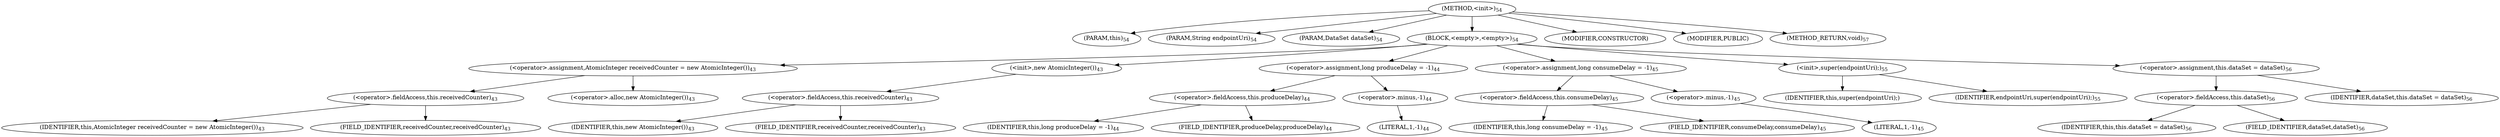 digraph "&lt;init&gt;" {  
"111" [label = <(METHOD,&lt;init&gt;)<SUB>54</SUB>> ]
"7" [label = <(PARAM,this)<SUB>54</SUB>> ]
"112" [label = <(PARAM,String endpointUri)<SUB>54</SUB>> ]
"113" [label = <(PARAM,DataSet dataSet)<SUB>54</SUB>> ]
"114" [label = <(BLOCK,&lt;empty&gt;,&lt;empty&gt;)<SUB>54</SUB>> ]
"115" [label = <(&lt;operator&gt;.assignment,AtomicInteger receivedCounter = new AtomicInteger())<SUB>43</SUB>> ]
"116" [label = <(&lt;operator&gt;.fieldAccess,this.receivedCounter)<SUB>43</SUB>> ]
"117" [label = <(IDENTIFIER,this,AtomicInteger receivedCounter = new AtomicInteger())<SUB>43</SUB>> ]
"118" [label = <(FIELD_IDENTIFIER,receivedCounter,receivedCounter)<SUB>43</SUB>> ]
"119" [label = <(&lt;operator&gt;.alloc,new AtomicInteger())<SUB>43</SUB>> ]
"120" [label = <(&lt;init&gt;,new AtomicInteger())<SUB>43</SUB>> ]
"121" [label = <(&lt;operator&gt;.fieldAccess,this.receivedCounter)<SUB>43</SUB>> ]
"122" [label = <(IDENTIFIER,this,new AtomicInteger())<SUB>43</SUB>> ]
"123" [label = <(FIELD_IDENTIFIER,receivedCounter,receivedCounter)<SUB>43</SUB>> ]
"124" [label = <(&lt;operator&gt;.assignment,long produceDelay = -1)<SUB>44</SUB>> ]
"125" [label = <(&lt;operator&gt;.fieldAccess,this.produceDelay)<SUB>44</SUB>> ]
"126" [label = <(IDENTIFIER,this,long produceDelay = -1)<SUB>44</SUB>> ]
"127" [label = <(FIELD_IDENTIFIER,produceDelay,produceDelay)<SUB>44</SUB>> ]
"128" [label = <(&lt;operator&gt;.minus,-1)<SUB>44</SUB>> ]
"129" [label = <(LITERAL,1,-1)<SUB>44</SUB>> ]
"130" [label = <(&lt;operator&gt;.assignment,long consumeDelay = -1)<SUB>45</SUB>> ]
"131" [label = <(&lt;operator&gt;.fieldAccess,this.consumeDelay)<SUB>45</SUB>> ]
"132" [label = <(IDENTIFIER,this,long consumeDelay = -1)<SUB>45</SUB>> ]
"133" [label = <(FIELD_IDENTIFIER,consumeDelay,consumeDelay)<SUB>45</SUB>> ]
"134" [label = <(&lt;operator&gt;.minus,-1)<SUB>45</SUB>> ]
"135" [label = <(LITERAL,1,-1)<SUB>45</SUB>> ]
"136" [label = <(&lt;init&gt;,super(endpointUri);)<SUB>55</SUB>> ]
"6" [label = <(IDENTIFIER,this,super(endpointUri);)> ]
"137" [label = <(IDENTIFIER,endpointUri,super(endpointUri);)<SUB>55</SUB>> ]
"138" [label = <(&lt;operator&gt;.assignment,this.dataSet = dataSet)<SUB>56</SUB>> ]
"139" [label = <(&lt;operator&gt;.fieldAccess,this.dataSet)<SUB>56</SUB>> ]
"8" [label = <(IDENTIFIER,this,this.dataSet = dataSet)<SUB>56</SUB>> ]
"140" [label = <(FIELD_IDENTIFIER,dataSet,dataSet)<SUB>56</SUB>> ]
"141" [label = <(IDENTIFIER,dataSet,this.dataSet = dataSet)<SUB>56</SUB>> ]
"142" [label = <(MODIFIER,CONSTRUCTOR)> ]
"143" [label = <(MODIFIER,PUBLIC)> ]
"144" [label = <(METHOD_RETURN,void)<SUB>57</SUB>> ]
  "111" -> "7" 
  "111" -> "112" 
  "111" -> "113" 
  "111" -> "114" 
  "111" -> "142" 
  "111" -> "143" 
  "111" -> "144" 
  "114" -> "115" 
  "114" -> "120" 
  "114" -> "124" 
  "114" -> "130" 
  "114" -> "136" 
  "114" -> "138" 
  "115" -> "116" 
  "115" -> "119" 
  "116" -> "117" 
  "116" -> "118" 
  "120" -> "121" 
  "121" -> "122" 
  "121" -> "123" 
  "124" -> "125" 
  "124" -> "128" 
  "125" -> "126" 
  "125" -> "127" 
  "128" -> "129" 
  "130" -> "131" 
  "130" -> "134" 
  "131" -> "132" 
  "131" -> "133" 
  "134" -> "135" 
  "136" -> "6" 
  "136" -> "137" 
  "138" -> "139" 
  "138" -> "141" 
  "139" -> "8" 
  "139" -> "140" 
}
